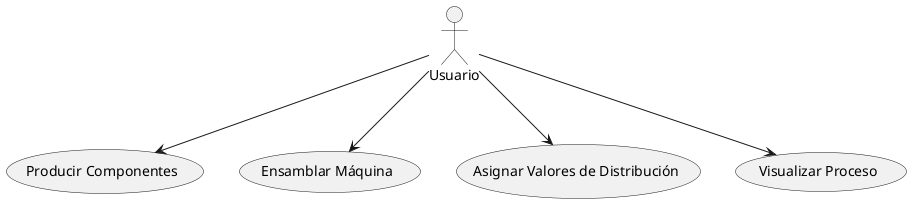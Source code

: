 @startuml

actor Usuario

usecase "Producir Componentes" as UC1
usecase "Ensamblar Máquina" as UC2
usecase "Asignar Valores de Distribución" as UC3
usecase "Visualizar Proceso" as UC4

Usuario --> UC1
Usuario --> UC2
Usuario --> UC3
Usuario --> UC4

@enduml